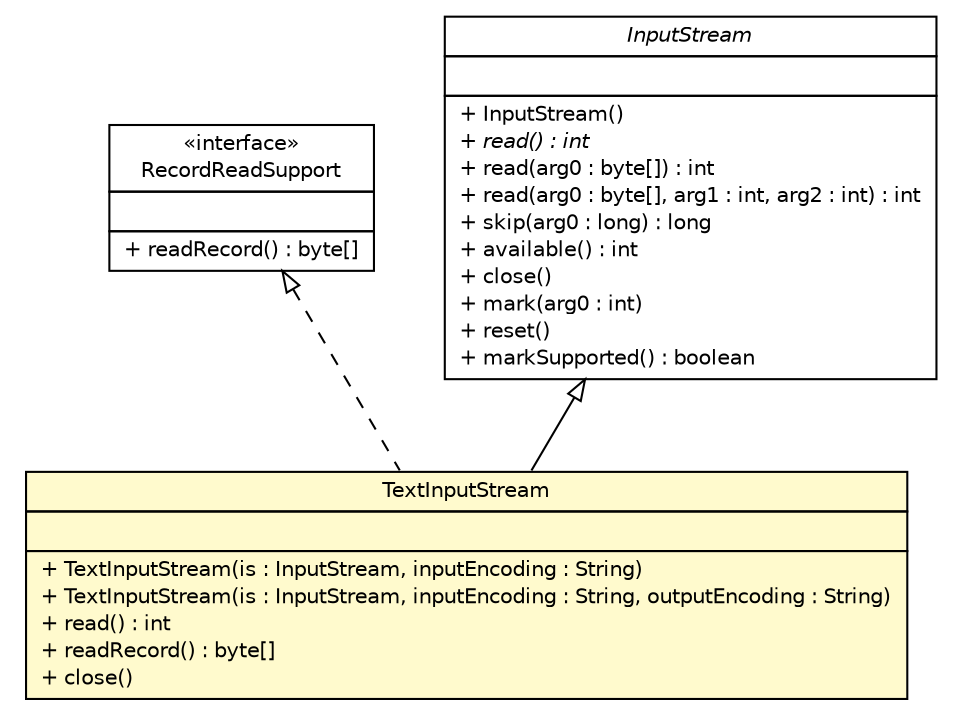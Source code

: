 #!/usr/local/bin/dot
#
# Class diagram 
# Generated by UMLGraph version 5.1 (http://www.umlgraph.org/)
#

digraph G {
	edge [fontname="Helvetica",fontsize=10,labelfontname="Helvetica",labelfontsize=10];
	node [fontname="Helvetica",fontsize=10,shape=plaintext];
	nodesep=0.25;
	ranksep=0.5;
	// com.apporiented.hermesftp.streams.TextInputStream
	c6129 [label=<<table title="com.apporiented.hermesftp.streams.TextInputStream" border="0" cellborder="1" cellspacing="0" cellpadding="2" port="p" bgcolor="lemonChiffon" href="./TextInputStream.html">
		<tr><td><table border="0" cellspacing="0" cellpadding="1">
<tr><td align="center" balign="center"> TextInputStream </td></tr>
		</table></td></tr>
		<tr><td><table border="0" cellspacing="0" cellpadding="1">
<tr><td align="left" balign="left">  </td></tr>
		</table></td></tr>
		<tr><td><table border="0" cellspacing="0" cellpadding="1">
<tr><td align="left" balign="left"> + TextInputStream(is : InputStream, inputEncoding : String) </td></tr>
<tr><td align="left" balign="left"> + TextInputStream(is : InputStream, inputEncoding : String, outputEncoding : String) </td></tr>
<tr><td align="left" balign="left"> + read() : int </td></tr>
<tr><td align="left" balign="left"> + readRecord() : byte[] </td></tr>
<tr><td align="left" balign="left"> + close() </td></tr>
		</table></td></tr>
		</table>>, fontname="Helvetica", fontcolor="black", fontsize=10.0];
	// com.apporiented.hermesftp.streams.RecordReadSupport
	c6137 [label=<<table title="com.apporiented.hermesftp.streams.RecordReadSupport" border="0" cellborder="1" cellspacing="0" cellpadding="2" port="p" href="./RecordReadSupport.html">
		<tr><td><table border="0" cellspacing="0" cellpadding="1">
<tr><td align="center" balign="center"> &#171;interface&#187; </td></tr>
<tr><td align="center" balign="center"> RecordReadSupport </td></tr>
		</table></td></tr>
		<tr><td><table border="0" cellspacing="0" cellpadding="1">
<tr><td align="left" balign="left">  </td></tr>
		</table></td></tr>
		<tr><td><table border="0" cellspacing="0" cellpadding="1">
<tr><td align="left" balign="left"> + readRecord() : byte[] </td></tr>
		</table></td></tr>
		</table>>, fontname="Helvetica", fontcolor="black", fontsize=10.0];
	//com.apporiented.hermesftp.streams.TextInputStream extends java.io.InputStream
	c6222:p -> c6129:p [dir=back,arrowtail=empty];
	//com.apporiented.hermesftp.streams.TextInputStream implements com.apporiented.hermesftp.streams.RecordReadSupport
	c6137:p -> c6129:p [dir=back,arrowtail=empty,style=dashed];
	// java.io.InputStream
	c6222 [label=<<table title="java.io.InputStream" border="0" cellborder="1" cellspacing="0" cellpadding="2" port="p" href="http://java.sun.com/j2se/1.4.2/docs/api/java/io/InputStream.html">
		<tr><td><table border="0" cellspacing="0" cellpadding="1">
<tr><td align="center" balign="center"><font face="Helvetica-Oblique"> InputStream </font></td></tr>
		</table></td></tr>
		<tr><td><table border="0" cellspacing="0" cellpadding="1">
<tr><td align="left" balign="left">  </td></tr>
		</table></td></tr>
		<tr><td><table border="0" cellspacing="0" cellpadding="1">
<tr><td align="left" balign="left"> + InputStream() </td></tr>
<tr><td align="left" balign="left"><font face="Helvetica-Oblique" point-size="10.0"> + read() : int </font></td></tr>
<tr><td align="left" balign="left"> + read(arg0 : byte[]) : int </td></tr>
<tr><td align="left" balign="left"> + read(arg0 : byte[], arg1 : int, arg2 : int) : int </td></tr>
<tr><td align="left" balign="left"> + skip(arg0 : long) : long </td></tr>
<tr><td align="left" balign="left"> + available() : int </td></tr>
<tr><td align="left" balign="left"> + close() </td></tr>
<tr><td align="left" balign="left"> + mark(arg0 : int) </td></tr>
<tr><td align="left" balign="left"> + reset() </td></tr>
<tr><td align="left" balign="left"> + markSupported() : boolean </td></tr>
		</table></td></tr>
		</table>>, fontname="Helvetica", fontcolor="black", fontsize=10.0];
}

